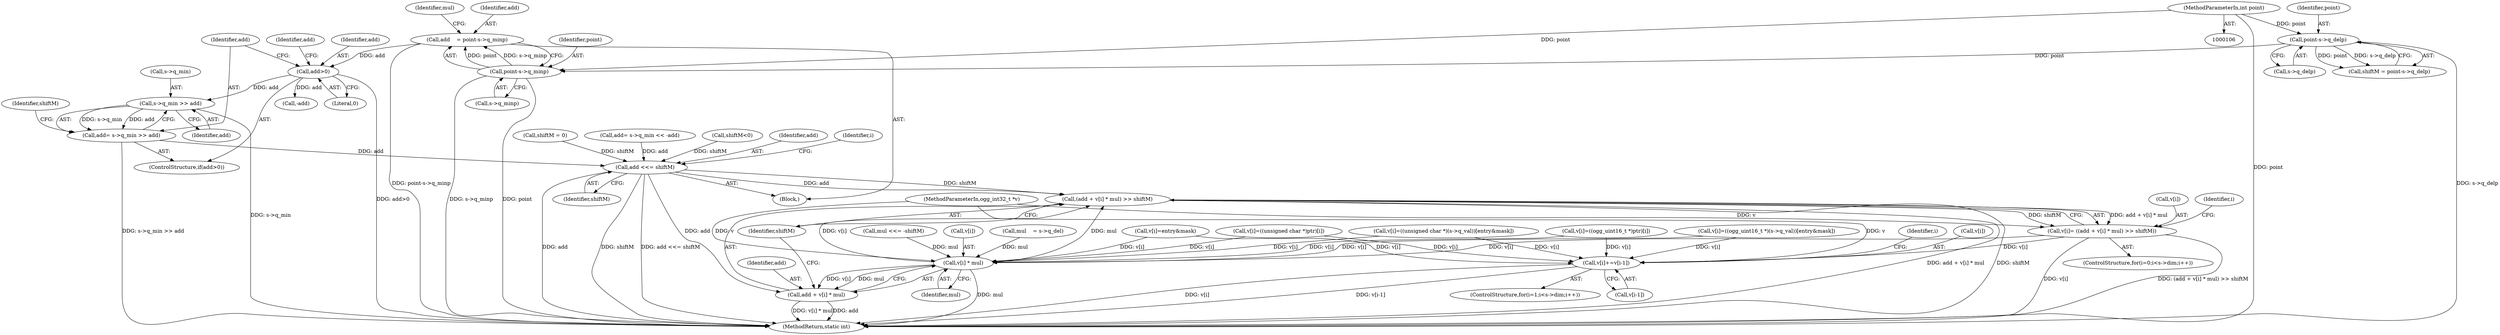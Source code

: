 digraph "1_Android_eeb4e45d5683f88488c083ecf142dc89bc3f0b47_1@pointer" {
"1000329" [label="(Call,s->q_min >> add)"];
"1000324" [label="(Call,add>0)"];
"1000310" [label="(Call,add    = point-s->q_minp)"];
"1000312" [label="(Call,point-s->q_minp)"];
"1000304" [label="(Call,point-s->q_delp)"];
"1000110" [label="(MethodParameterIn,int point)"];
"1000327" [label="(Call,add= s->q_min >> add)"];
"1000355" [label="(Call,add <<= shiftM)"];
"1000373" [label="(Call,(add + v[i] * mul) >> shiftM)"];
"1000369" [label="(Call,v[i]= ((add + v[i] * mul) >> shiftM))"];
"1000376" [label="(Call,v[i] * mul)"];
"1000374" [label="(Call,add + v[i] * mul)"];
"1000397" [label="(Call,v[i]+=v[i-1])"];
"1000327" [label="(Call,add= s->q_min >> add)"];
"1000369" [label="(Call,v[i]= ((add + v[i] * mul) >> shiftM))"];
"1000336" [label="(Identifier,add)"];
"1000381" [label="(Identifier,shiftM)"];
"1000396" [label="(Identifier,i)"];
"1000154" [label="(Call,v[i]=entry&mask)"];
"1000344" [label="(Call,shiftM<0)"];
"1000373" [label="(Call,(add + v[i] * mul) >> shiftM)"];
"1000323" [label="(ControlStructure,if(add>0))"];
"1000314" [label="(Call,s->q_minp)"];
"1000330" [label="(Call,s->q_min)"];
"1000110" [label="(MethodParameterIn,int point)"];
"1000348" [label="(Call,mul <<= -shiftM)"];
"1000408" [label="(MethodReturn,static int)"];
"1000375" [label="(Identifier,add)"];
"1000319" [label="(Identifier,mul)"];
"1000325" [label="(Identifier,add)"];
"1000312" [label="(Call,point-s->q_minp)"];
"1000300" [label="(Block,)"];
"1000386" [label="(ControlStructure,for(i=1;i<s->dim;i++))"];
"1000374" [label="(Call,add + v[i] * mul)"];
"1000311" [label="(Identifier,add)"];
"1000370" [label="(Call,v[i])"];
"1000397" [label="(Call,v[i]+=v[i-1])"];
"1000355" [label="(Call,add <<= shiftM)"];
"1000357" [label="(Identifier,shiftM)"];
"1000356" [label="(Identifier,add)"];
"1000310" [label="(Call,add    = point-s->q_minp)"];
"1000377" [label="(Call,v[i])"];
"1000211" [label="(Call,v[i]=((ogg_uint16_t *)(s->q_val))[entry&mask])"];
"1000313" [label="(Identifier,point)"];
"1000197" [label="(Call,v[i]=((unsigned char *)(s->q_val))[entry&mask])"];
"1000401" [label="(Call,v[i-1])"];
"1000376" [label="(Call,v[i] * mul)"];
"1000305" [label="(Identifier,point)"];
"1000326" [label="(Literal,0)"];
"1000324" [label="(Call,add>0)"];
"1000398" [label="(Call,v[i])"];
"1000345" [label="(Identifier,shiftM)"];
"1000333" [label="(Identifier,add)"];
"1000341" [label="(Call,-add)"];
"1000304" [label="(Call,point-s->q_delp)"];
"1000329" [label="(Call,s->q_min >> add)"];
"1000306" [label="(Call,s->q_delp)"];
"1000318" [label="(Call,mul    = s->q_del)"];
"1000360" [label="(Identifier,i)"];
"1000328" [label="(Identifier,add)"];
"1000286" [label="(Call,v[i]=((ogg_uint16_t *)ptr)[i])"];
"1000264" [label="(Call,v[i]=((unsigned char *)ptr)[i])"];
"1000352" [label="(Call,shiftM = 0)"];
"1000380" [label="(Identifier,mul)"];
"1000335" [label="(Call,add= s->q_min << -add)"];
"1000302" [label="(Call,shiftM = point-s->q_delp)"];
"1000109" [label="(MethodParameterIn,ogg_int32_t *v)"];
"1000368" [label="(Identifier,i)"];
"1000358" [label="(ControlStructure,for(i=0;i<s->dim;i++))"];
"1000329" -> "1000327"  [label="AST: "];
"1000329" -> "1000333"  [label="CFG: "];
"1000330" -> "1000329"  [label="AST: "];
"1000333" -> "1000329"  [label="AST: "];
"1000327" -> "1000329"  [label="CFG: "];
"1000329" -> "1000408"  [label="DDG: s->q_min"];
"1000329" -> "1000327"  [label="DDG: s->q_min"];
"1000329" -> "1000327"  [label="DDG: add"];
"1000324" -> "1000329"  [label="DDG: add"];
"1000324" -> "1000323"  [label="AST: "];
"1000324" -> "1000326"  [label="CFG: "];
"1000325" -> "1000324"  [label="AST: "];
"1000326" -> "1000324"  [label="AST: "];
"1000328" -> "1000324"  [label="CFG: "];
"1000336" -> "1000324"  [label="CFG: "];
"1000324" -> "1000408"  [label="DDG: add>0"];
"1000310" -> "1000324"  [label="DDG: add"];
"1000324" -> "1000341"  [label="DDG: add"];
"1000310" -> "1000300"  [label="AST: "];
"1000310" -> "1000312"  [label="CFG: "];
"1000311" -> "1000310"  [label="AST: "];
"1000312" -> "1000310"  [label="AST: "];
"1000319" -> "1000310"  [label="CFG: "];
"1000310" -> "1000408"  [label="DDG: point-s->q_minp"];
"1000312" -> "1000310"  [label="DDG: point"];
"1000312" -> "1000310"  [label="DDG: s->q_minp"];
"1000312" -> "1000314"  [label="CFG: "];
"1000313" -> "1000312"  [label="AST: "];
"1000314" -> "1000312"  [label="AST: "];
"1000312" -> "1000408"  [label="DDG: point"];
"1000312" -> "1000408"  [label="DDG: s->q_minp"];
"1000304" -> "1000312"  [label="DDG: point"];
"1000110" -> "1000312"  [label="DDG: point"];
"1000304" -> "1000302"  [label="AST: "];
"1000304" -> "1000306"  [label="CFG: "];
"1000305" -> "1000304"  [label="AST: "];
"1000306" -> "1000304"  [label="AST: "];
"1000302" -> "1000304"  [label="CFG: "];
"1000304" -> "1000408"  [label="DDG: s->q_delp"];
"1000304" -> "1000302"  [label="DDG: point"];
"1000304" -> "1000302"  [label="DDG: s->q_delp"];
"1000110" -> "1000304"  [label="DDG: point"];
"1000110" -> "1000106"  [label="AST: "];
"1000110" -> "1000408"  [label="DDG: point"];
"1000327" -> "1000323"  [label="AST: "];
"1000328" -> "1000327"  [label="AST: "];
"1000345" -> "1000327"  [label="CFG: "];
"1000327" -> "1000408"  [label="DDG: s->q_min >> add"];
"1000327" -> "1000355"  [label="DDG: add"];
"1000355" -> "1000300"  [label="AST: "];
"1000355" -> "1000357"  [label="CFG: "];
"1000356" -> "1000355"  [label="AST: "];
"1000357" -> "1000355"  [label="AST: "];
"1000360" -> "1000355"  [label="CFG: "];
"1000355" -> "1000408"  [label="DDG: add"];
"1000355" -> "1000408"  [label="DDG: shiftM"];
"1000355" -> "1000408"  [label="DDG: add <<= shiftM"];
"1000335" -> "1000355"  [label="DDG: add"];
"1000352" -> "1000355"  [label="DDG: shiftM"];
"1000344" -> "1000355"  [label="DDG: shiftM"];
"1000355" -> "1000373"  [label="DDG: add"];
"1000355" -> "1000373"  [label="DDG: shiftM"];
"1000355" -> "1000374"  [label="DDG: add"];
"1000373" -> "1000369"  [label="AST: "];
"1000373" -> "1000381"  [label="CFG: "];
"1000374" -> "1000373"  [label="AST: "];
"1000381" -> "1000373"  [label="AST: "];
"1000369" -> "1000373"  [label="CFG: "];
"1000373" -> "1000408"  [label="DDG: add + v[i] * mul"];
"1000373" -> "1000408"  [label="DDG: shiftM"];
"1000373" -> "1000369"  [label="DDG: add + v[i] * mul"];
"1000373" -> "1000369"  [label="DDG: shiftM"];
"1000376" -> "1000373"  [label="DDG: v[i]"];
"1000376" -> "1000373"  [label="DDG: mul"];
"1000369" -> "1000358"  [label="AST: "];
"1000370" -> "1000369"  [label="AST: "];
"1000368" -> "1000369"  [label="CFG: "];
"1000369" -> "1000408"  [label="DDG: v[i]"];
"1000369" -> "1000408"  [label="DDG: (add + v[i] * mul) >> shiftM"];
"1000109" -> "1000369"  [label="DDG: v"];
"1000369" -> "1000376"  [label="DDG: v[i]"];
"1000369" -> "1000397"  [label="DDG: v[i]"];
"1000376" -> "1000374"  [label="AST: "];
"1000376" -> "1000380"  [label="CFG: "];
"1000377" -> "1000376"  [label="AST: "];
"1000380" -> "1000376"  [label="AST: "];
"1000374" -> "1000376"  [label="CFG: "];
"1000376" -> "1000408"  [label="DDG: mul"];
"1000376" -> "1000374"  [label="DDG: v[i]"];
"1000376" -> "1000374"  [label="DDG: mul"];
"1000286" -> "1000376"  [label="DDG: v[i]"];
"1000264" -> "1000376"  [label="DDG: v[i]"];
"1000154" -> "1000376"  [label="DDG: v[i]"];
"1000211" -> "1000376"  [label="DDG: v[i]"];
"1000197" -> "1000376"  [label="DDG: v[i]"];
"1000109" -> "1000376"  [label="DDG: v"];
"1000348" -> "1000376"  [label="DDG: mul"];
"1000318" -> "1000376"  [label="DDG: mul"];
"1000375" -> "1000374"  [label="AST: "];
"1000381" -> "1000374"  [label="CFG: "];
"1000374" -> "1000408"  [label="DDG: v[i] * mul"];
"1000374" -> "1000408"  [label="DDG: add"];
"1000397" -> "1000386"  [label="AST: "];
"1000397" -> "1000401"  [label="CFG: "];
"1000398" -> "1000397"  [label="AST: "];
"1000401" -> "1000397"  [label="AST: "];
"1000396" -> "1000397"  [label="CFG: "];
"1000397" -> "1000408"  [label="DDG: v[i]"];
"1000397" -> "1000408"  [label="DDG: v[i-1]"];
"1000109" -> "1000397"  [label="DDG: v"];
"1000286" -> "1000397"  [label="DDG: v[i]"];
"1000264" -> "1000397"  [label="DDG: v[i]"];
"1000154" -> "1000397"  [label="DDG: v[i]"];
"1000211" -> "1000397"  [label="DDG: v[i]"];
"1000197" -> "1000397"  [label="DDG: v[i]"];
}
